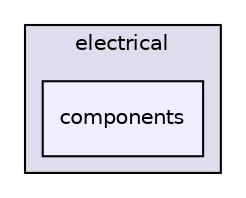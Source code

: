 digraph "electrical/components" {
  compound=true
  node [ fontsize="10", fontname="Helvetica"];
  edge [ labelfontsize="10", labelfontname="Helvetica"];
  subgraph clusterdir_c2bce7fd3ac825e037eff860c2292573 {
    graph [ bgcolor="#ddddee", pencolor="black", label="electrical" fontname="Helvetica", fontsize="10", URL="dir_c2bce7fd3ac825e037eff860c2292573.html"]
  dir_4acaec0c5c33067cb891682ab629aa7b [shape=box, label="components", style="filled", fillcolor="#eeeeff", pencolor="black", URL="dir_4acaec0c5c33067cb891682ab629aa7b.html"];
  }
}
